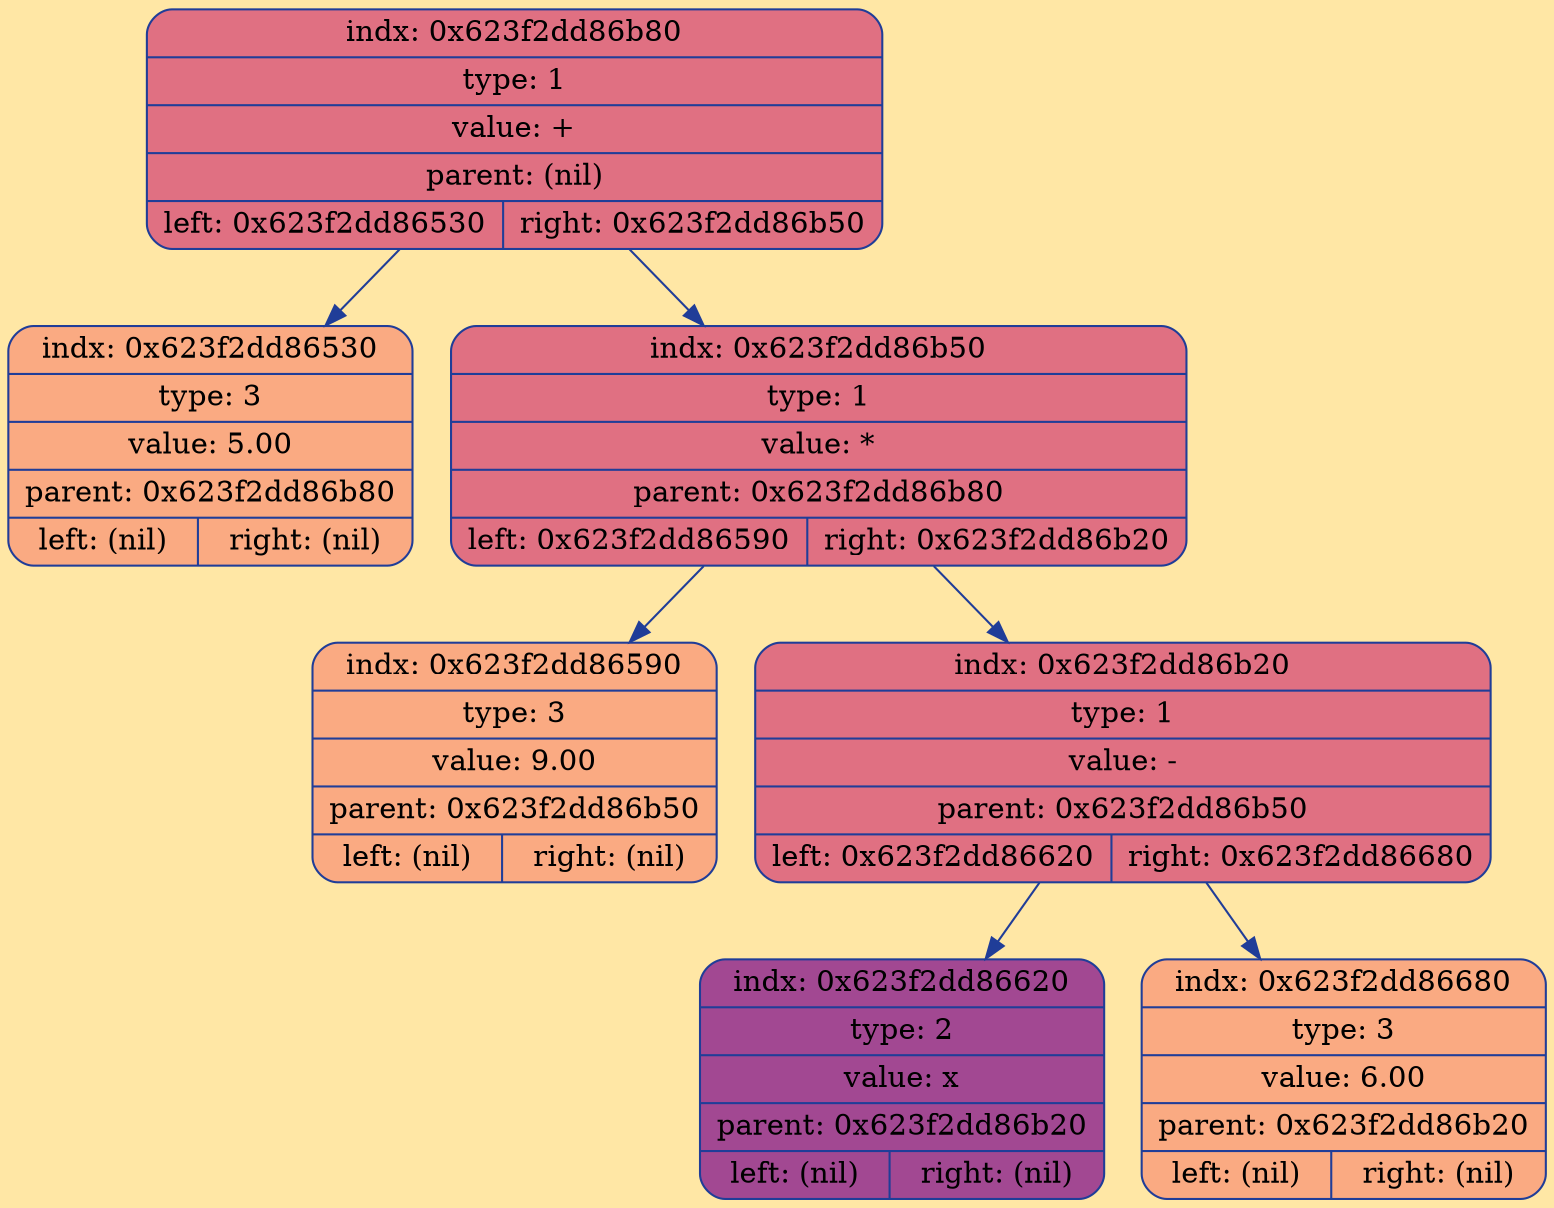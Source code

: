digraph Tree {
	rankdir = TB;
	node [shape = record];
	edge [color = "#203D98"];
	bgcolor = "#FFE7A5";
	node0x623f2dd86b80 [color = "#203D98", shape = Mrecord, style = filled, fillcolor = "#E07082", label = "{indx: 0x623f2dd86b80 | type: 1 | value: + | parent: (nil) | { left: 0x623f2dd86530 | right: 0x623f2dd86b50}}"];
		node0x623f2dd86b80 -> node0x623f2dd86530
	node0x623f2dd86530 [color = "#203D98", shape = Mrecord, style = filled, fillcolor = "#FAAA82", label = "{indx: 0x623f2dd86530 | type: 3 | value: 5.00 | parent: 0x623f2dd86b80 | { left: (nil) | right: (nil)}}"];
		node0x623f2dd86b80 -> node0x623f2dd86b50
	node0x623f2dd86b50 [color = "#203D98", shape = Mrecord, style = filled, fillcolor = "#E07082", label = "{indx: 0x623f2dd86b50 | type: 1 | value: * | parent: 0x623f2dd86b80 | { left: 0x623f2dd86590 | right: 0x623f2dd86b20}}"];
		node0x623f2dd86b50 -> node0x623f2dd86590
	node0x623f2dd86590 [color = "#203D98", shape = Mrecord, style = filled, fillcolor = "#FAAA82", label = "{indx: 0x623f2dd86590 | type: 3 | value: 9.00 | parent: 0x623f2dd86b50 | { left: (nil) | right: (nil)}}"];
		node0x623f2dd86b50 -> node0x623f2dd86b20
	node0x623f2dd86b20 [color = "#203D98", shape = Mrecord, style = filled, fillcolor = "#E07082", label = "{indx: 0x623f2dd86b20 | type: 1 | value: - | parent: 0x623f2dd86b50 | { left: 0x623f2dd86620 | right: 0x623f2dd86680}}"];
		node0x623f2dd86b20 -> node0x623f2dd86620
	node0x623f2dd86620 [color = "#203D98", shape = Mrecord, style = filled, fillcolor = "#A24892", label = "{indx: 0x623f2dd86620 | type: 2 | value: x | parent: 0x623f2dd86b20 | { left: (nil) | right: (nil)}}"];
		node0x623f2dd86b20 -> node0x623f2dd86680
	node0x623f2dd86680 [color = "#203D98", shape = Mrecord, style = filled, fillcolor = "#FAAA82", label = "{indx: 0x623f2dd86680 | type: 3 | value: 6.00 | parent: 0x623f2dd86b20 | { left: (nil) | right: (nil)}}"];
}
